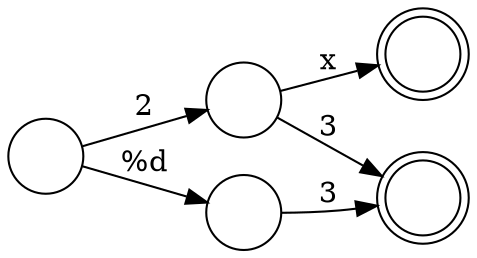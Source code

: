 digraph {
  rankdir=LR;
  size="8,5"
  node[shape=doublecircle,label=""]; 3 4;
  node[shape=circle,label=""];
  1 -> 2[label="2"];
  1 -> 5[label="%d"];
  5 -> 3[label="3"];
  2 -> 3[label="3"];
  2 -> 4[label="x"];
}